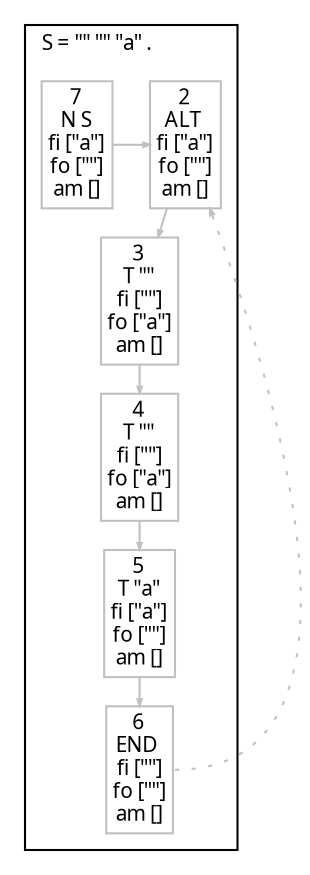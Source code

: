 digraph G {
  fontname = Menlo
  fontsize = 10
  node [fontname = Menlo, fontsize = 10, color = gray, height = 0, width = 0, margin= 0.04]
  edge [fontname = Menlo, fontsize = 10, color = gray, arrowsize = 0.3]
  graph [ordering = out, ranksep = 0.2]
  rankdir = "TB"
  subgraph clusterS {
    node [shape = box]
    label = <S = "" "" "a" .>
    labeljust = l
    7 [label = <7<br/>N S<br/>fi ["a"]<br/>fo [""]<br/>am []>]
    7 -> 2 {rank = same; 7; 2;}
    2 [label = <2<br/>ALT <br/>fi ["a"]<br/>fo [""]<br/>am []>]
    2 -> 3 [weight=100]
    3 [label = <3<br/>T ""<br/>fi [""]<br/>fo ["a"]<br/>am []>]
    3 -> 4 [weight=100]
    4 [label = <4<br/>T ""<br/>fi [""]<br/>fo ["a"]<br/>am []>]
    4 -> 5 [weight=100]
    5 [label = <5<br/>T "a"<br/>fi ["a"]<br/>fo [""]<br/>am []>]
    5 -> 6 [weight=100]
    6 [label = <6<br/>END <br/>fi [""]<br/>fo [""]<br/>am []>]
  }
  6:e -> 2 [style = dotted, constraint = false]
}